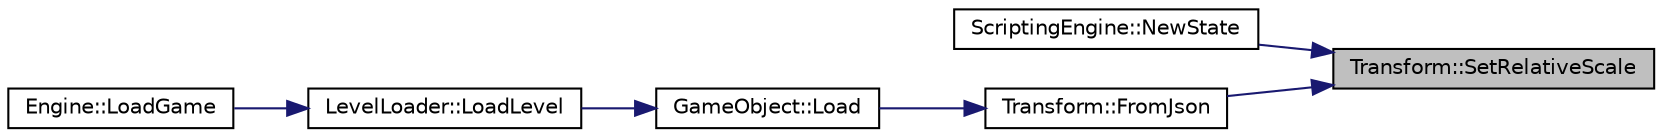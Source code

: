 digraph "Transform::SetRelativeScale"
{
 // LATEX_PDF_SIZE
  edge [fontname="Helvetica",fontsize="10",labelfontname="Helvetica",labelfontsize="10"];
  node [fontname="Helvetica",fontsize="10",shape=record];
  rankdir="RL";
  Node284 [label="Transform::SetRelativeScale",height=0.2,width=0.4,color="black", fillcolor="grey75", style="filled", fontcolor="black",tooltip="set scale relative to parent transform"];
  Node284 -> Node285 [dir="back",color="midnightblue",fontsize="10",style="solid",fontname="Helvetica"];
  Node285 [label="ScriptingEngine::NewState",height=0.2,width=0.4,color="black", fillcolor="white", style="filled",URL="$class_scripting_engine.html#a125a0c206da8e74b8f6664c4e523606a",tooltip="Sets up the engine with initial processes and variables and exposes engine functionality to lua."];
  Node284 -> Node286 [dir="back",color="midnightblue",fontsize="10",style="solid",fontname="Helvetica"];
  Node286 [label="Transform::FromJson",height=0.2,width=0.4,color="black", fillcolor="white", style="filled",URL="$class_transform.html#a55390da2160d0cac9951401756e752b7",tooltip="loads the transform from JSON"];
  Node286 -> Node287 [dir="back",color="midnightblue",fontsize="10",style="solid",fontname="Helvetica"];
  Node287 [label="GameObject::Load",height=0.2,width=0.4,color="black", fillcolor="white", style="filled",URL="$class_game_object.html#a45246aaee43206b87c40ef6fdc06111b",tooltip="loads the object from saved state"];
  Node287 -> Node288 [dir="back",color="midnightblue",fontsize="10",style="solid",fontname="Helvetica"];
  Node288 [label="LevelLoader::LoadLevel",height=0.2,width=0.4,color="black", fillcolor="white", style="filled",URL="$class_level_loader.html#ac733be25eccf37abb958dd8e9547599b",tooltip="Load Current Level."];
  Node288 -> Node289 [dir="back",color="midnightblue",fontsize="10",style="solid",fontname="Helvetica"];
  Node289 [label="Engine::LoadGame",height=0.2,width=0.4,color="black", fillcolor="white", style="filled",URL="$class_engine.html#abde21e1bd9d8f467a5d8b464d8bb1ca2",tooltip="loads the game from saved state"];
}
